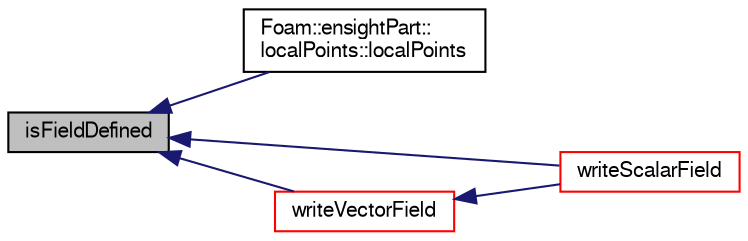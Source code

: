 digraph "isFieldDefined"
{
  bgcolor="transparent";
  edge [fontname="FreeSans",fontsize="10",labelfontname="FreeSans",labelfontsize="10"];
  node [fontname="FreeSans",fontsize="10",shape=record];
  rankdir="LR";
  Node344 [label="isFieldDefined",height=0.2,width=0.4,color="black", fillcolor="grey75", style="filled", fontcolor="black"];
  Node344 -> Node345 [dir="back",color="midnightblue",fontsize="10",style="solid",fontname="FreeSans"];
  Node345 [label="Foam::ensightPart::\llocalPoints::localPoints",height=0.2,width=0.4,color="black",URL="$a21310.html#a221f8e3528b4abbd9a0180aacc83b11c",tooltip="construct for mesh points "];
  Node344 -> Node346 [dir="back",color="midnightblue",fontsize="10",style="solid",fontname="FreeSans"];
  Node346 [label="writeScalarField",height=0.2,width=0.4,color="red",URL="$a21306.html#a8cfd135436f8106a467405eff79e702c",tooltip="write scalar field "];
  Node344 -> Node355 [dir="back",color="midnightblue",fontsize="10",style="solid",fontname="FreeSans"];
  Node355 [label="writeVectorField",height=0.2,width=0.4,color="red",URL="$a21306.html#a328a6a37fbfa6b10e7a79662dcfc803e",tooltip="write vector field components "];
  Node355 -> Node346 [dir="back",color="midnightblue",fontsize="10",style="solid",fontname="FreeSans"];
}
